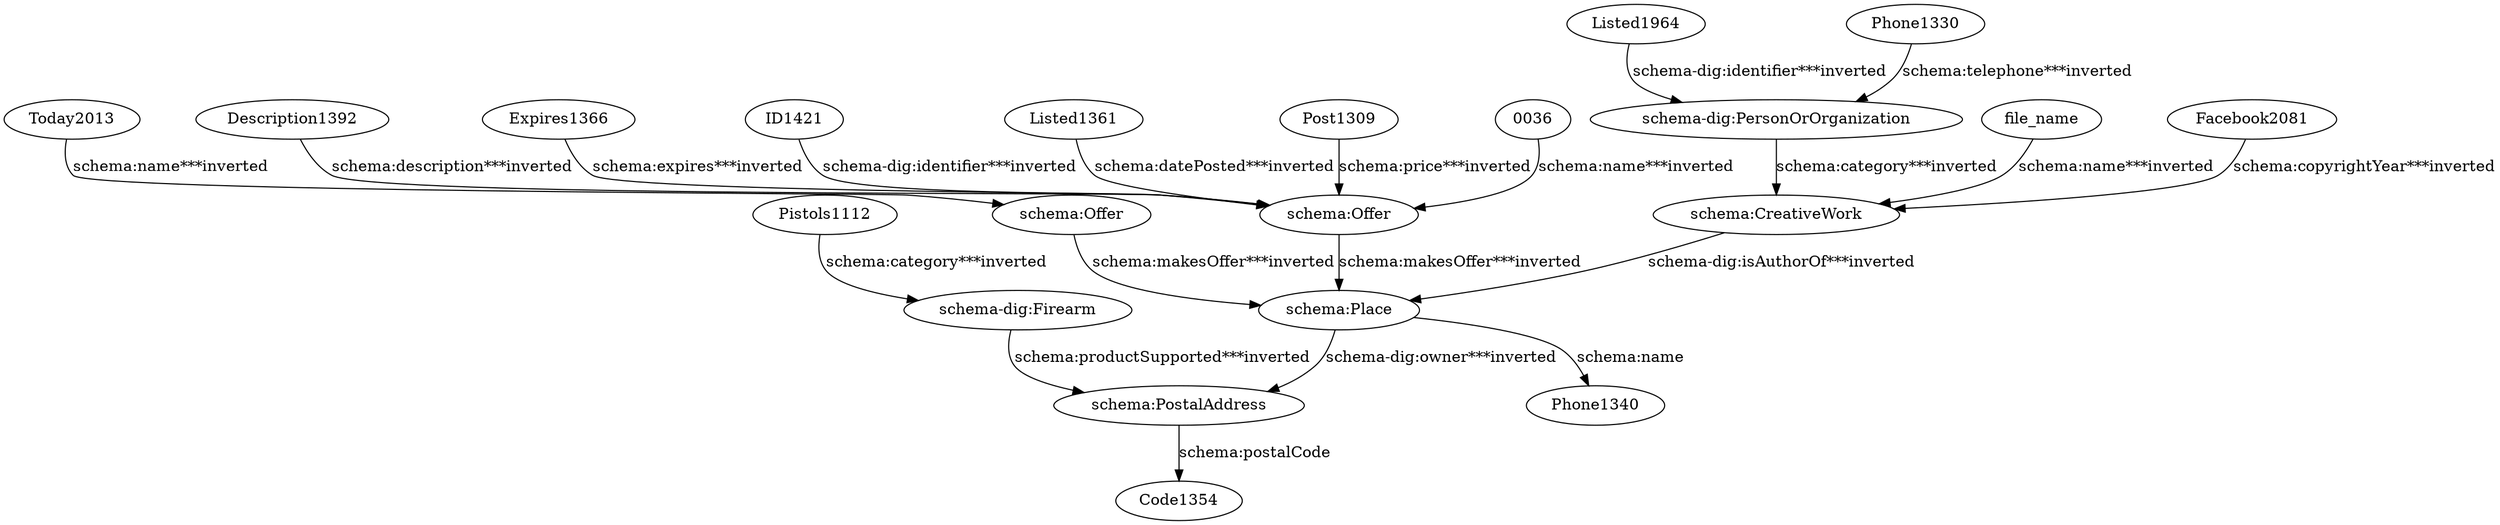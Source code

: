 digraph {
  "0036" [type=attribute_name,label="0036"]
  "schema:Offer1" [type=class_uri,label="schema:Offer"]
  Description1392 [type=attribute_name,label=Description1392]
  Expires1366 [type=attribute_name,label=Expires1366]
  Facebook2081 [type=attribute_name,label=Facebook2081]
  "schema:CreativeWork1" [type=class_uri,label="schema:CreativeWork"]
  ID1421 [type=attribute_name,label=ID1421]
  Listed1361 [type=attribute_name,label=Listed1361]
  Listed1964 [type=attribute_name,label=Listed1964]
  "schema-dig:PersonOrOrganization1" [type=class_uri,label="schema-dig:PersonOrOrganization"]
  Phone1330 [type=attribute_name,label=Phone1330]
  Pistols1112 [type=attribute_name,label=Pistols1112]
  "schema-dig:Firearm1" [type=class_uri,label="schema-dig:Firearm"]
  Post1309 [type=attribute_name,label=Post1309]
  Today2013 [type=attribute_name,label=Today2013]
  "schema:Offer2" [type=class_uri,label="schema:Offer"]
  file_name [type=attribute_name,label=file_name]
  "schema:PostalAddress1" [type=class_uri,label="schema:PostalAddress"]
  "schema:Place1" [type=class_uri,label="schema:Place"]
  Phone1340 [type=attribute_name,label=Phone1340]
  Code1354 [type=attribute_name,label=Code1354]
  "0036" -> "schema:Offer1" [type=st_property_uri,label="schema:name***inverted",weight=1]
  Description1392 -> "schema:Offer1" [type=st_property_uri,label="schema:description***inverted",weight=1]
  Expires1366 -> "schema:Offer1" [type=st_property_uri,label="schema:expires***inverted",weight=1]
  Facebook2081 -> "schema:CreativeWork1" [type=st_property_uri,label="schema:copyrightYear***inverted",weight=1]
  ID1421 -> "schema:Offer1" [type=st_property_uri,label="schema-dig:identifier***inverted",weight=1]
  Listed1361 -> "schema:Offer1" [type=st_property_uri,label="schema:datePosted***inverted",weight=1]
  Listed1964 -> "schema-dig:PersonOrOrganization1" [type=st_property_uri,label="schema-dig:identifier***inverted",weight=1]
  Phone1330 -> "schema-dig:PersonOrOrganization1" [type=st_property_uri,label="schema:telephone***inverted",weight=1]
  Pistols1112 -> "schema-dig:Firearm1" [type=st_property_uri,label="schema:category***inverted",weight=1]
  Post1309 -> "schema:Offer1" [type=st_property_uri,label="schema:price***inverted",weight=1]
  Today2013 -> "schema:Offer2" [type=st_property_uri,label="schema:name***inverted",weight=1]
  file_name -> "schema:CreativeWork1" [type=st_property_uri,label="schema:name***inverted",weight=1]
  "schema-dig:Firearm1" -> "schema:PostalAddress1" [type=inherited,label="schema:productSupported***inverted",weight=4]
  "schema-dig:PersonOrOrganization1" -> "schema:CreativeWork1" [type=inherited,label="schema:category***inverted",weight=4]
  "schema:CreativeWork1" -> "schema:Place1" [type=inherited,label="schema-dig:isAuthorOf***inverted",weight=4]
  "schema:Offer1" -> "schema:Place1" [type=inherited,label="schema:makesOffer***inverted",weight=4]
  "schema:Offer2" -> "schema:Place1" [type=inherited,label="schema:makesOffer***inverted",weight=4]
  "schema:Place1" -> Phone1340 [label="schema:name",type=st_property_uri]
  "schema:Place1" -> "schema:PostalAddress1" [type=inherited,label="schema-dig:owner***inverted",weight=4]
  "schema:PostalAddress1" -> Code1354 [label="schema:postalCode",type=st_property_uri]
}
